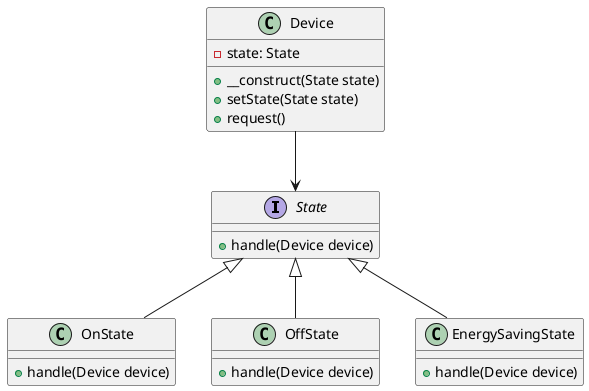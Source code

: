@startuml
interface State {
    +handle(Device device)
}

class OnState {
    +handle(Device device)
}

class OffState {
    +handle(Device device)
}

class EnergySavingState {
    +handle(Device device)
}

class Device {
    -state: State
    +__construct(State state)
    +setState(State state)
    +request()
}

State <|-- OnState
State <|-- OffState
State <|-- EnergySavingState
Device --> State
@enduml